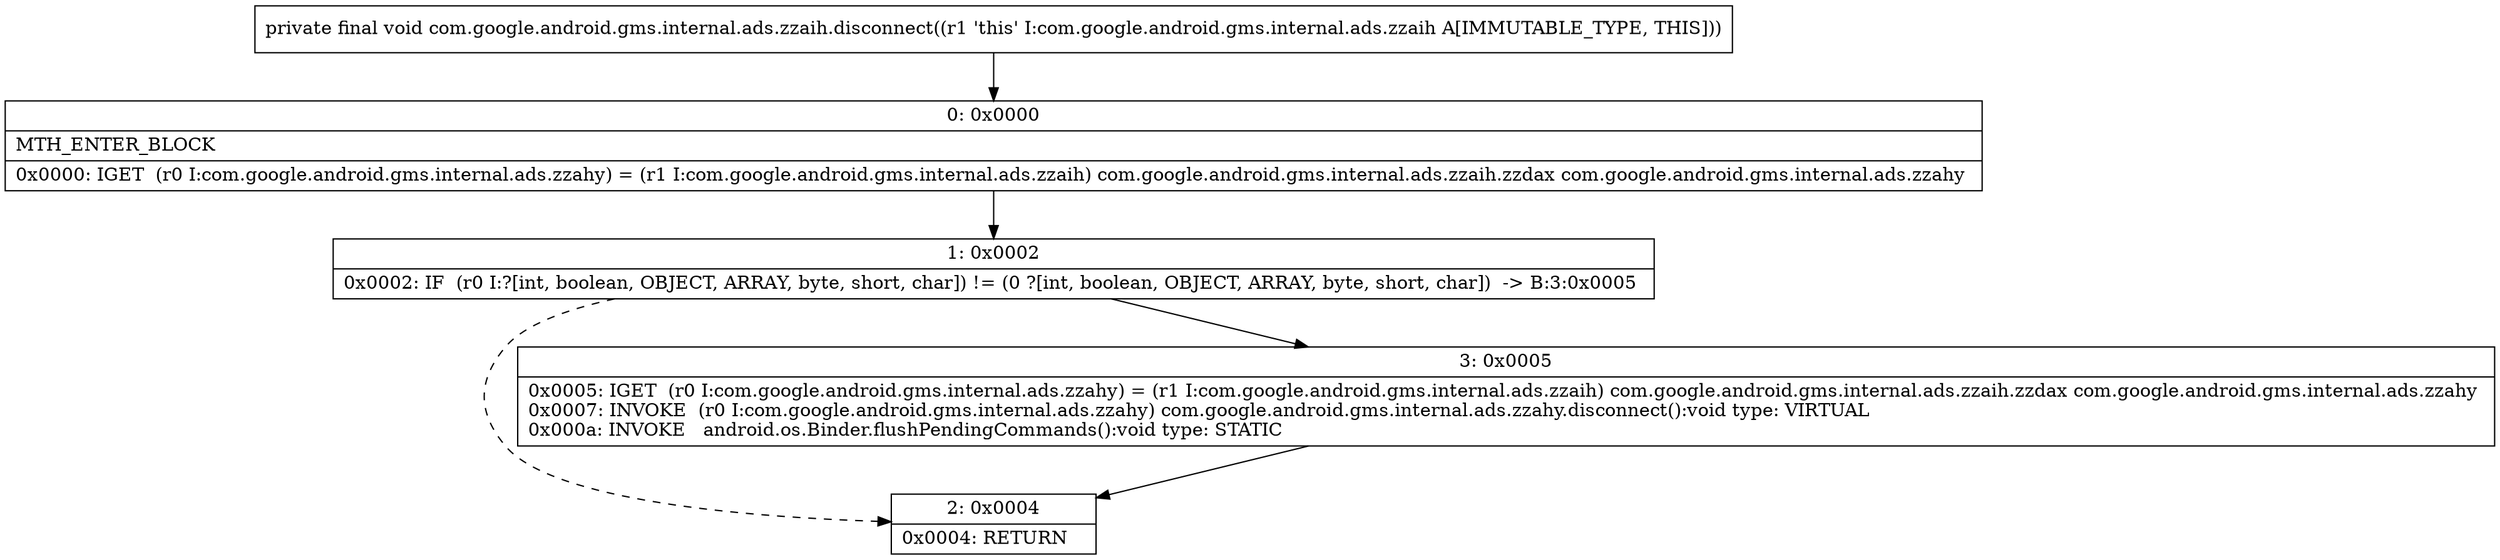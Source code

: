 digraph "CFG forcom.google.android.gms.internal.ads.zzaih.disconnect()V" {
Node_0 [shape=record,label="{0\:\ 0x0000|MTH_ENTER_BLOCK\l|0x0000: IGET  (r0 I:com.google.android.gms.internal.ads.zzahy) = (r1 I:com.google.android.gms.internal.ads.zzaih) com.google.android.gms.internal.ads.zzaih.zzdax com.google.android.gms.internal.ads.zzahy \l}"];
Node_1 [shape=record,label="{1\:\ 0x0002|0x0002: IF  (r0 I:?[int, boolean, OBJECT, ARRAY, byte, short, char]) != (0 ?[int, boolean, OBJECT, ARRAY, byte, short, char])  \-\> B:3:0x0005 \l}"];
Node_2 [shape=record,label="{2\:\ 0x0004|0x0004: RETURN   \l}"];
Node_3 [shape=record,label="{3\:\ 0x0005|0x0005: IGET  (r0 I:com.google.android.gms.internal.ads.zzahy) = (r1 I:com.google.android.gms.internal.ads.zzaih) com.google.android.gms.internal.ads.zzaih.zzdax com.google.android.gms.internal.ads.zzahy \l0x0007: INVOKE  (r0 I:com.google.android.gms.internal.ads.zzahy) com.google.android.gms.internal.ads.zzahy.disconnect():void type: VIRTUAL \l0x000a: INVOKE   android.os.Binder.flushPendingCommands():void type: STATIC \l}"];
MethodNode[shape=record,label="{private final void com.google.android.gms.internal.ads.zzaih.disconnect((r1 'this' I:com.google.android.gms.internal.ads.zzaih A[IMMUTABLE_TYPE, THIS])) }"];
MethodNode -> Node_0;
Node_0 -> Node_1;
Node_1 -> Node_2[style=dashed];
Node_1 -> Node_3;
Node_3 -> Node_2;
}

